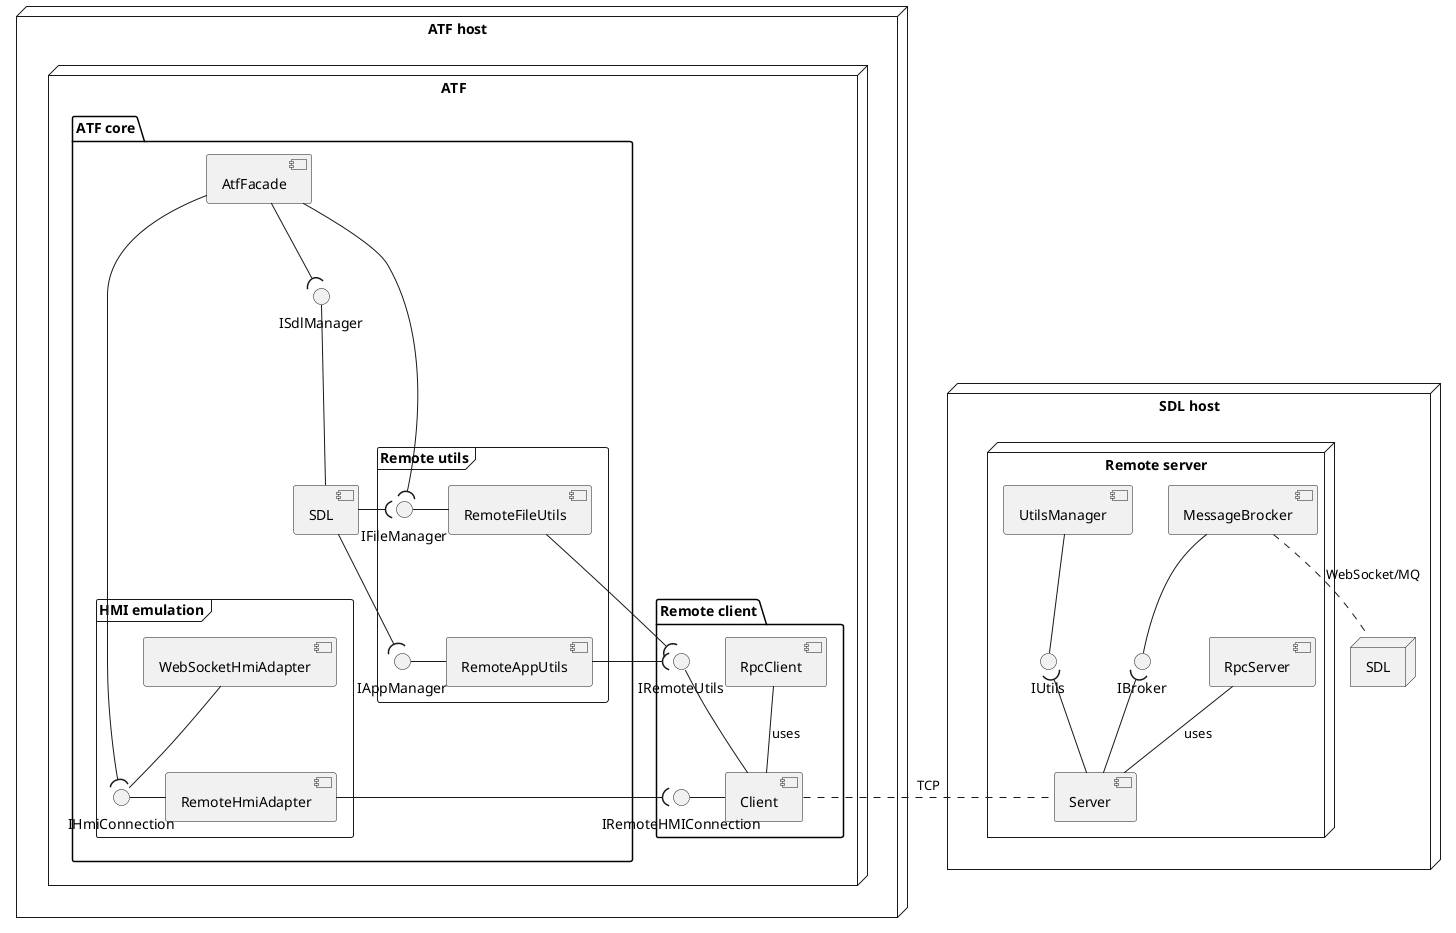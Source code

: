 @startuml

node "SDL host" as SDL_host {
  node "SDL"
  node "Remote server" as Remote_server {
	[Server] -up-( IBroker
	[Server] -up-( IUtils
	[Server] -up- [RpcServer] : uses
	
	[MessageBrocker] -- IBroker
	[UtilsManager] -- IUtils
  }
}

node "ATF host" as ATF_host {
  node "ATF" {
	package "Remote client" {
		[Client] -up- [RpcClient] : uses
		[Client] -up- IRemoteUtils
		[Client] -left- IRemoteHMIConnection
	}
	
	package "ATF core" {
		frame "Remote utils" {
			[RemoteFileUtils] -( IRemoteUtils
			[RemoteFileUtils] -left- IFileManager
			[RemoteAppUtils] -( IRemoteUtils
			[RemoteAppUtils] -left- IAppManager
			
		}
		
		frame "HMI emulation" {
			[RemoteHmiAdapter] -( IRemoteHMIConnection
			[RemoteHmiAdapter] - IHmiConnection
			[WebSocketHmiAdapter] - IHmiConnection
		}
		
		[SDL] as SdlManager
		[SdlManager] -( IAppManager
		[SdlManager] -( IFileManager
		[SdlManager] -up- ISdlManager
		
		[AtfFacade] --( IFileManager
		[AtfFacade] --( ISdlManager
		[AtfFacade] --( IHmiConnection
	}
  }
}

RemoteFileUtils -[hidden]down- RemoteAppUtils
RemoteAppUtils -[hidden]down- RemoteHmiAdapter
AtfFacade -[hidden]up- SdlManager
WebSocketHmiAdapter -[hidden]down- RemoteHmiAdapter
RemoteHmiAdapter -[hidden]right- Client
RpcClient -[hidden]right- IRemoteUtils

MessageBrocker .down. SDL : WebSocket/MQ

SDL_host -[hidden]left- ATF_host
Client . Server : TCP

@enduml